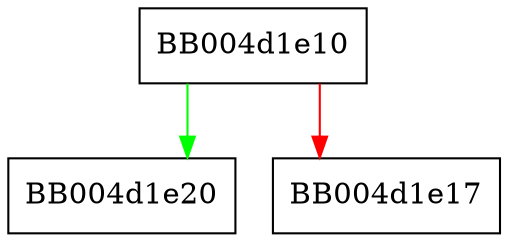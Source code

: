 digraph init_server_name {
  node [shape="box"];
  graph [splines=ortho];
  BB004d1e10 -> BB004d1e20 [color="green"];
  BB004d1e10 -> BB004d1e17 [color="red"];
}